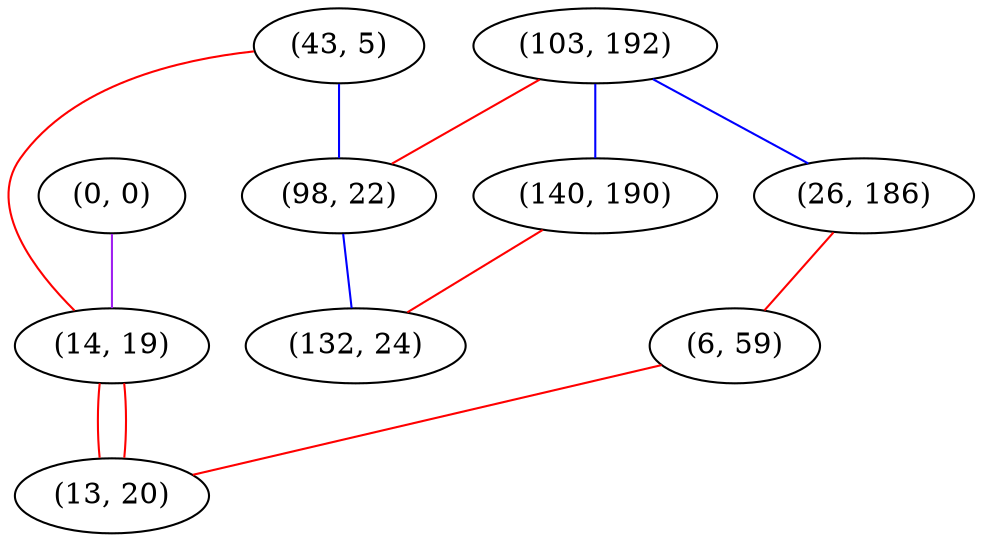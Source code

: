 graph "" {
"(0, 0)";
"(103, 192)";
"(43, 5)";
"(14, 19)";
"(26, 186)";
"(98, 22)";
"(140, 190)";
"(132, 24)";
"(6, 59)";
"(13, 20)";
"(0, 0)" -- "(14, 19)"  [color=purple, key=0, weight=4];
"(103, 192)" -- "(98, 22)"  [color=red, key=0, weight=1];
"(103, 192)" -- "(140, 190)"  [color=blue, key=0, weight=3];
"(103, 192)" -- "(26, 186)"  [color=blue, key=0, weight=3];
"(43, 5)" -- "(14, 19)"  [color=red, key=0, weight=1];
"(43, 5)" -- "(98, 22)"  [color=blue, key=0, weight=3];
"(14, 19)" -- "(13, 20)"  [color=red, key=0, weight=1];
"(14, 19)" -- "(13, 20)"  [color=red, key=1, weight=1];
"(26, 186)" -- "(6, 59)"  [color=red, key=0, weight=1];
"(98, 22)" -- "(132, 24)"  [color=blue, key=0, weight=3];
"(140, 190)" -- "(132, 24)"  [color=red, key=0, weight=1];
"(6, 59)" -- "(13, 20)"  [color=red, key=0, weight=1];
}

